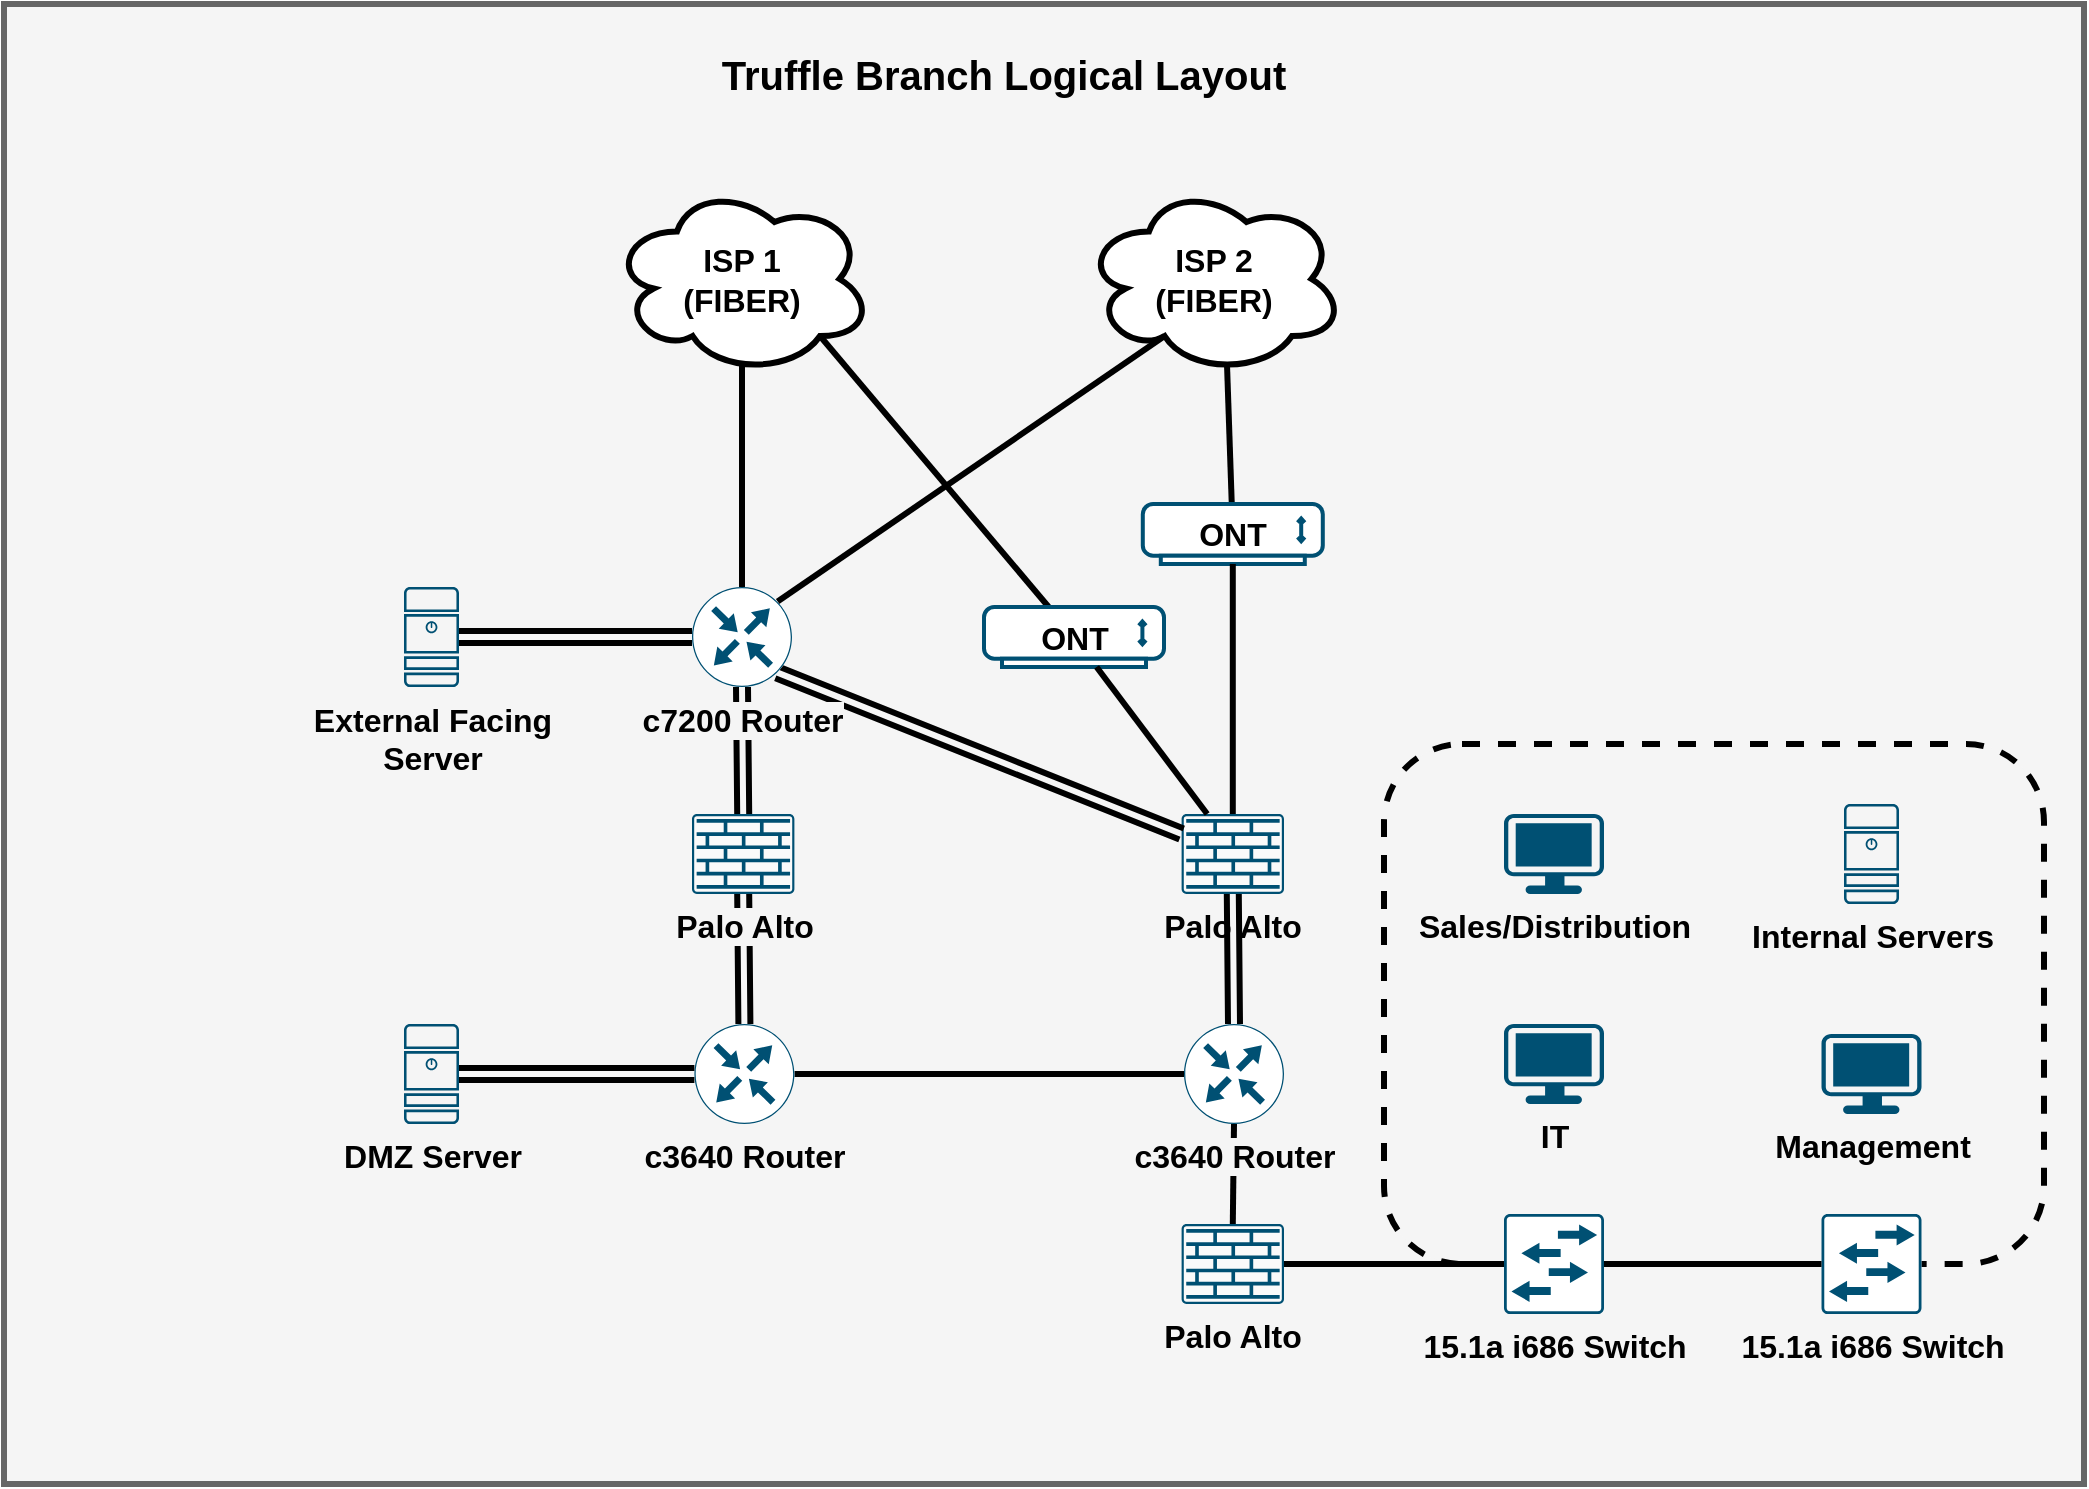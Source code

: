 <mxfile version="26.0.11">
  <diagram name="Page-1" id="c37626ed-c26b-45fb-9056-f9ebc6bb27b6">
    <mxGraphModel dx="1434" dy="759" grid="1" gridSize="10" guides="1" tooltips="1" connect="1" arrows="1" fold="1" page="1" pageScale="1" pageWidth="1100" pageHeight="850" background="none" math="0" shadow="0">
      <root>
        <mxCell id="0" />
        <mxCell id="1" parent="0" />
        <mxCell id="pjnQEubE4bMpfgBRHc-I-14" value="" style="rounded=0;whiteSpace=wrap;html=1;fillColor=#f5f5f5;strokeColor=#666666;fontColor=#333333;strokeWidth=3;" vertex="1" parent="1">
          <mxGeometry x="50" y="30" width="1040" height="740" as="geometry" />
        </mxCell>
        <mxCell id="bU7S4ERMX5JgMJu_IhuA-12" value="" style="endArrow=none;html=1;rounded=0;strokeWidth=3;exitX=1;exitY=0.5;exitDx=0;exitDy=0;exitPerimeter=0;entryX=0;entryY=0.5;entryDx=0;entryDy=0;entryPerimeter=0;" parent="1" source="pjnQEubE4bMpfgBRHc-I-20" target="pjnQEubE4bMpfgBRHc-I-19" edge="1">
          <mxGeometry width="50" height="50" relative="1" as="geometry">
            <mxPoint x="679" y="450" as="sourcePoint" />
            <mxPoint x="638.64" y="367.7" as="targetPoint" />
          </mxGeometry>
        </mxCell>
        <mxCell id="pjnQEubE4bMpfgBRHc-I-1" value="&lt;div&gt;&lt;b&gt;&lt;font style=&quot;font-size: 16px;&quot;&gt;ISP 1&lt;/font&gt;&lt;/b&gt;&lt;/div&gt;&lt;div&gt;&lt;b&gt;&lt;font style=&quot;font-size: 16px;&quot;&gt;(FIBER)&lt;/font&gt;&lt;/b&gt;&lt;/div&gt;" style="ellipse;shape=cloud;whiteSpace=wrap;html=1;strokeWidth=3;" vertex="1" parent="1">
          <mxGeometry x="354" y="120" width="130" height="95" as="geometry" />
        </mxCell>
        <mxCell id="pjnQEubE4bMpfgBRHc-I-2" value="&lt;div&gt;&lt;b&gt;&lt;font style=&quot;font-size: 16px;&quot;&gt;ISP 2&lt;/font&gt;&lt;/b&gt;&lt;/div&gt;&lt;div&gt;&lt;b&gt;&lt;font style=&quot;font-size: 16px;&quot;&gt;(FIBER)&lt;/font&gt;&lt;/b&gt;&lt;/div&gt;" style="ellipse;shape=cloud;whiteSpace=wrap;html=1;strokeWidth=3;" vertex="1" parent="1">
          <mxGeometry x="590" y="120" width="130" height="95" as="geometry" />
        </mxCell>
        <mxCell id="pjnQEubE4bMpfgBRHc-I-4" value="" style="endArrow=none;html=1;rounded=0;strokeWidth=3;entryX=0.55;entryY=0.95;entryDx=0;entryDy=0;entryPerimeter=0;" edge="1" parent="1" source="pjnQEubE4bMpfgBRHc-I-55" target="pjnQEubE4bMpfgBRHc-I-2">
          <mxGeometry width="50" height="50" relative="1" as="geometry">
            <mxPoint x="638.64" y="325.3" as="sourcePoint" />
            <mxPoint x="569" y="328" as="targetPoint" />
          </mxGeometry>
        </mxCell>
        <mxCell id="pjnQEubE4bMpfgBRHc-I-5" value="" style="endArrow=none;html=1;rounded=0;strokeWidth=3;entryX=0.8;entryY=0.8;entryDx=0;entryDy=0;entryPerimeter=0;" edge="1" parent="1" source="pjnQEubE4bMpfgBRHc-I-61" target="pjnQEubE4bMpfgBRHc-I-1">
          <mxGeometry width="50" height="50" relative="1" as="geometry">
            <mxPoint x="570" y="320" as="sourcePoint" />
            <mxPoint x="579" y="338" as="targetPoint" />
          </mxGeometry>
        </mxCell>
        <mxCell id="pjnQEubE4bMpfgBRHc-I-7" value="" style="endArrow=none;html=1;rounded=0;strokeWidth=3;exitX=0.31;exitY=0.8;exitDx=0;exitDy=0;exitPerimeter=0;entryX=0.856;entryY=0.145;entryDx=0;entryDy=0;entryPerimeter=0;" edge="1" parent="1" source="pjnQEubE4bMpfgBRHc-I-2" target="pjnQEubE4bMpfgBRHc-I-18">
          <mxGeometry width="50" height="50" relative="1" as="geometry">
            <mxPoint x="659" y="460" as="sourcePoint" />
            <mxPoint x="500.432" y="270.6" as="targetPoint" />
          </mxGeometry>
        </mxCell>
        <mxCell id="pjnQEubE4bMpfgBRHc-I-9" value="" style="endArrow=none;html=1;rounded=0;strokeWidth=3;entryX=0.5;entryY=0.937;entryDx=0;entryDy=0;entryPerimeter=0;exitX=0.5;exitY=0;exitDx=0;exitDy=0;exitPerimeter=0;" edge="1" parent="1" source="pjnQEubE4bMpfgBRHc-I-18" target="pjnQEubE4bMpfgBRHc-I-1">
          <mxGeometry width="50" height="50" relative="1" as="geometry">
            <mxPoint x="451" y="271" as="sourcePoint" />
            <mxPoint x="676" y="230" as="targetPoint" />
          </mxGeometry>
        </mxCell>
        <mxCell id="pjnQEubE4bMpfgBRHc-I-20" value="&lt;font style=&quot;font-size: 16px;&quot;&gt;&lt;b&gt;c3640 Router&lt;/b&gt;&lt;/font&gt;" style="sketch=0;points=[[0.5,0,0],[1,0.5,0],[0.5,1,0],[0,0.5,0],[0.145,0.145,0],[0.856,0.145,0],[0.855,0.856,0],[0.145,0.855,0]];verticalLabelPosition=bottom;html=1;verticalAlign=top;aspect=fixed;align=center;pointerEvents=1;shape=mxgraph.cisco19.rect;prIcon=router;labelBackgroundColor=light-dark(#f5f5f5, #272727);fillColor=#FFFFFF;strokeColor=light-dark(#005073, #436697);" vertex="1" parent="1">
          <mxGeometry x="395.2" y="540" width="50" height="50" as="geometry" />
        </mxCell>
        <mxCell id="pjnQEubE4bMpfgBRHc-I-22" value="&lt;b&gt;Palo Alto&lt;/b&gt;" style="sketch=0;points=[[0.015,0.015,0],[0.985,0.015,0],[0.985,0.985,0],[0.015,0.985,0],[0.25,0,0],[0.5,0,0],[0.75,0,0],[1,0.25,0],[1,0.5,0],[1,0.75,0],[0.75,1,0],[0.5,1,0],[0.25,1,0],[0,0.75,0],[0,0.5,0],[0,0.25,0]];verticalLabelPosition=bottom;html=1;verticalAlign=top;aspect=fixed;align=center;pointerEvents=1;shape=mxgraph.cisco19.rect;prIcon=firewall;fillColor=#FAFAFA;strokeColor=#005073;fontSize=16;" vertex="1" parent="1">
          <mxGeometry x="638.8" y="435" width="51.2" height="40" as="geometry" />
        </mxCell>
        <mxCell id="pjnQEubE4bMpfgBRHc-I-24" value="" style="endArrow=none;html=1;rounded=0;strokeWidth=3;exitX=0.5;exitY=0;exitDx=0;exitDy=0;exitPerimeter=0;entryX=0.5;entryY=1;entryDx=0;entryDy=0;entryPerimeter=0;shape=link;" edge="1" parent="1" source="pjnQEubE4bMpfgBRHc-I-19" target="pjnQEubE4bMpfgBRHc-I-22">
          <mxGeometry width="50" height="50" relative="1" as="geometry">
            <mxPoint x="644" y="216" as="sourcePoint" />
            <mxPoint x="514" y="291" as="targetPoint" />
          </mxGeometry>
        </mxCell>
        <mxCell id="pjnQEubE4bMpfgBRHc-I-27" value="" style="endArrow=none;html=1;rounded=0;strokeWidth=3;exitX=0.855;exitY=0.856;exitDx=0;exitDy=0;exitPerimeter=0;entryX=0;entryY=0.25;entryDx=0;entryDy=0;entryPerimeter=0;shape=link;" edge="1" parent="1" source="pjnQEubE4bMpfgBRHc-I-18" target="pjnQEubE4bMpfgBRHc-I-22">
          <mxGeometry width="50" height="50" relative="1" as="geometry">
            <mxPoint x="520" y="460" as="sourcePoint" />
            <mxPoint x="570" y="410" as="targetPoint" />
          </mxGeometry>
        </mxCell>
        <mxCell id="pjnQEubE4bMpfgBRHc-I-29" value="&lt;font style=&quot;font-size: 16px;&quot;&gt;&lt;b&gt;DMZ Server&lt;/b&gt;&lt;/font&gt;" style="sketch=0;points=[[0.015,0.015,0],[0.985,0.015,0],[0.985,0.985,0],[0.015,0.985,0],[0.25,0,0],[0.5,0,0],[0.75,0,0],[1,0.25,0],[1,0.5,0],[1,0.75,0],[0.75,1,0],[0.5,1,0],[0.25,1,0],[0,0.75,0],[0,0.5,0],[0,0.25,0]];verticalLabelPosition=bottom;html=1;verticalAlign=top;aspect=fixed;align=center;pointerEvents=1;shape=mxgraph.cisco19.server;fillColor=light-dark(#005073, #7d9cc6);strokeColor=light-dark(#FFFFFF,#436697);" vertex="1" parent="1">
          <mxGeometry x="250" y="540" width="27.5" height="50" as="geometry" />
        </mxCell>
        <mxCell id="pjnQEubE4bMpfgBRHc-I-30" value="" style="endArrow=none;html=1;rounded=0;strokeWidth=3;exitX=1;exitY=0.5;exitDx=0;exitDy=0;exitPerimeter=0;entryX=0;entryY=0.5;entryDx=0;entryDy=0;entryPerimeter=0;shape=link;" edge="1" parent="1" source="pjnQEubE4bMpfgBRHc-I-29" target="pjnQEubE4bMpfgBRHc-I-20">
          <mxGeometry width="50" height="50" relative="1" as="geometry">
            <mxPoint x="429" y="382" as="sourcePoint" />
            <mxPoint x="395.2" y="565" as="targetPoint" />
          </mxGeometry>
        </mxCell>
        <mxCell id="pjnQEubE4bMpfgBRHc-I-34" value="&lt;div&gt;&lt;font style=&quot;font-size: 16px;&quot;&gt;&lt;b&gt;External Facing&lt;/b&gt;&lt;/font&gt;&lt;/div&gt;&lt;div&gt;&lt;font style=&quot;font-size: 16px;&quot;&gt;&lt;b&gt;Server&lt;/b&gt;&lt;/font&gt;&lt;/div&gt;" style="sketch=0;points=[[0.015,0.015,0],[0.985,0.015,0],[0.985,0.985,0],[0.015,0.985,0],[0.25,0,0],[0.5,0,0],[0.75,0,0],[1,0.25,0],[1,0.5,0],[1,0.75,0],[0.75,1,0],[0.5,1,0],[0.25,1,0],[0,0.75,0],[0,0.5,0],[0,0.25,0]];verticalLabelPosition=bottom;html=1;verticalAlign=top;aspect=fixed;align=center;pointerEvents=1;shape=mxgraph.cisco19.server;fillColor=light-dark(#005073, #7d9cc6);strokeColor=light-dark(#FFFFFF,#436697);" vertex="1" parent="1">
          <mxGeometry x="250" y="321.5" width="27.5" height="50" as="geometry" />
        </mxCell>
        <mxCell id="pjnQEubE4bMpfgBRHc-I-37" value="" style="endArrow=none;html=1;rounded=0;strokeWidth=3;exitX=1;exitY=0.5;exitDx=0;exitDy=0;exitPerimeter=0;shape=link;entryX=0;entryY=0.5;entryDx=0;entryDy=0;entryPerimeter=0;" edge="1" parent="1" source="pjnQEubE4bMpfgBRHc-I-34" target="pjnQEubE4bMpfgBRHc-I-18">
          <mxGeometry width="50" height="50" relative="1" as="geometry">
            <mxPoint x="311.2" y="346.5" as="sourcePoint" />
            <mxPoint x="640" y="357" as="targetPoint" />
          </mxGeometry>
        </mxCell>
        <mxCell id="pjnQEubE4bMpfgBRHc-I-39" value="" style="endArrow=none;html=1;rounded=0;strokeWidth=3;exitX=0.5;exitY=0;exitDx=0;exitDy=0;exitPerimeter=0;entryX=0.5;entryY=1;entryDx=0;entryDy=0;entryPerimeter=0;shape=link;" edge="1" parent="1" source="pjnQEubE4bMpfgBRHc-I-38" target="pjnQEubE4bMpfgBRHc-I-18">
          <mxGeometry width="50" height="50" relative="1" as="geometry">
            <mxPoint x="404" y="525" as="sourcePoint" />
            <mxPoint x="288" y="525" as="targetPoint" />
          </mxGeometry>
        </mxCell>
        <mxCell id="pjnQEubE4bMpfgBRHc-I-18" value="&lt;font style=&quot;font-size: 16px;&quot;&gt;&lt;b&gt;c7200 Router&lt;/b&gt;&lt;/font&gt;" style="sketch=0;points=[[0.5,0,0],[1,0.5,0],[0.5,1,0],[0,0.5,0],[0.145,0.145,0],[0.856,0.145,0],[0.855,0.856,0],[0.145,0.855,0]];verticalLabelPosition=bottom;html=1;verticalAlign=top;aspect=fixed;align=center;pointerEvents=1;shape=mxgraph.cisco19.rect;prIcon=router;labelBackgroundColor=light-dark(#f5f5f5, #ededed);fillColor=#FFFFFF;strokeColor=light-dark(#005073, #436697);" vertex="1" parent="1">
          <mxGeometry x="394" y="321.5" width="50" height="50" as="geometry" />
        </mxCell>
        <mxCell id="pjnQEubE4bMpfgBRHc-I-42" value="" style="endArrow=none;html=1;rounded=0;strokeWidth=3;exitX=0.5;exitY=1;exitDx=0;exitDy=0;exitPerimeter=0;entryX=0.5;entryY=0;entryDx=0;entryDy=0;entryPerimeter=0;shape=link;" edge="1" parent="1" source="pjnQEubE4bMpfgBRHc-I-38" target="pjnQEubE4bMpfgBRHc-I-20">
          <mxGeometry width="50" height="50" relative="1" as="geometry">
            <mxPoint x="288" y="575" as="sourcePoint" />
            <mxPoint x="420.2" y="540" as="targetPoint" />
          </mxGeometry>
        </mxCell>
        <mxCell id="pjnQEubE4bMpfgBRHc-I-38" value="&lt;b&gt;Palo Alto&lt;/b&gt;" style="sketch=0;points=[[0.015,0.015,0],[0.985,0.015,0],[0.985,0.985,0],[0.015,0.985,0],[0.25,0,0],[0.5,0,0],[0.75,0,0],[1,0.25,0],[1,0.5,0],[1,0.75,0],[0.75,1,0],[0.5,1,0],[0.25,1,0],[0,0.75,0],[0,0.5,0],[0,0.25,0]];verticalLabelPosition=bottom;html=1;verticalAlign=top;aspect=fixed;align=center;pointerEvents=1;shape=mxgraph.cisco19.rect;prIcon=firewall;fillColor=#FAFAFA;strokeColor=#005073;fontSize=16;labelBackgroundColor=light-dark(#f5f5f5, #ededed);" vertex="1" parent="1">
          <mxGeometry x="394" y="435" width="51.2" height="40" as="geometry" />
        </mxCell>
        <mxCell id="pjnQEubE4bMpfgBRHc-I-44" value="" style="endArrow=none;html=1;rounded=0;strokeWidth=3;exitX=0.5;exitY=0;exitDx=0;exitDy=0;exitPerimeter=0;entryX=0.5;entryY=1;entryDx=0;entryDy=0;entryPerimeter=0;" edge="1" parent="1" source="pjnQEubE4bMpfgBRHc-I-40" target="pjnQEubE4bMpfgBRHc-I-19">
          <mxGeometry width="50" height="50" relative="1" as="geometry">
            <mxPoint x="676" y="550" as="sourcePoint" />
            <mxPoint x="676" y="485" as="targetPoint" />
          </mxGeometry>
        </mxCell>
        <mxCell id="pjnQEubE4bMpfgBRHc-I-40" value="&lt;b&gt;Palo Alto&lt;/b&gt;" style="sketch=0;points=[[0.015,0.015,0],[0.985,0.015,0],[0.985,0.985,0],[0.015,0.985,0],[0.25,0,0],[0.5,0,0],[0.75,0,0],[1,0.25,0],[1,0.5,0],[1,0.75,0],[0.75,1,0],[0.5,1,0],[0.25,1,0],[0,0.75,0],[0,0.5,0],[0,0.25,0]];verticalLabelPosition=bottom;html=1;verticalAlign=top;aspect=fixed;align=center;pointerEvents=1;shape=mxgraph.cisco19.rect;prIcon=firewall;fillColor=#FAFAFA;strokeColor=#005073;fontSize=16;labelBackgroundColor=light-dark(#f5f5f5, #ededed);" vertex="1" parent="1">
          <mxGeometry x="638.8" y="640" width="51.2" height="40" as="geometry" />
        </mxCell>
        <mxCell id="pjnQEubE4bMpfgBRHc-I-19" value="&lt;font style=&quot;font-size: 16px;&quot;&gt;&lt;b&gt;c3640 Router&lt;/b&gt;&lt;/font&gt;" style="sketch=0;points=[[0.5,0,0],[1,0.5,0],[0.5,1,0],[0,0.5,0],[0.145,0.145,0],[0.856,0.145,0],[0.855,0.856,0],[0.145,0.855,0]];verticalLabelPosition=bottom;html=1;verticalAlign=top;aspect=fixed;align=center;pointerEvents=1;shape=mxgraph.cisco19.rect;prIcon=router;labelBackgroundColor=light-dark(#f5f5f5, #272727);fillColor=#FFFFFF;strokeColor=light-dark(#005073, #436697);" vertex="1" parent="1">
          <mxGeometry x="640" y="540" width="50" height="50" as="geometry" />
        </mxCell>
        <mxCell id="pjnQEubE4bMpfgBRHc-I-55" value="&lt;span style=&quot;color: rgb(0, 0, 0);&quot;&gt;&lt;b&gt;&lt;font style=&quot;font-size: 16px;&quot;&gt;ONT&lt;/font&gt;&lt;/b&gt;&lt;/span&gt;" style="fontColor=#0066CC;verticalAlign=middle;verticalLabelPosition=middle;labelPosition=center;align=center;html=1;outlineConnect=0;fillColor=#FFFFFF;strokeColor=light-dark(#005073, #7d9cc6);gradientColor=none;gradientDirection=north;strokeWidth=2;shape=mxgraph.networks.modem;" vertex="1" parent="1">
          <mxGeometry x="619.4" y="280" width="90" height="30" as="geometry" />
        </mxCell>
        <mxCell id="pjnQEubE4bMpfgBRHc-I-56" value="" style="rounded=1;whiteSpace=wrap;html=1;dashed=1;fillColor=#f5f5f5;fontColor=#333333;strokeColor=#000000;fontSize=12;strokeWidth=3;" vertex="1" parent="1">
          <mxGeometry x="740" y="400" width="330" height="260" as="geometry" />
        </mxCell>
        <mxCell id="pjnQEubE4bMpfgBRHc-I-57" value="&lt;div&gt;&lt;font style=&quot;font-size: 16px;&quot;&gt;&lt;b&gt;Sales/Distribution&lt;/b&gt;&lt;/font&gt;&lt;/div&gt;" style="points=[[0.03,0.03,0],[0.5,0,0],[0.97,0.03,0],[1,0.4,0],[0.97,0.745,0],[0.5,1,0],[0.03,0.745,0],[0,0.4,0]];verticalLabelPosition=bottom;sketch=0;html=1;verticalAlign=top;aspect=fixed;align=center;pointerEvents=1;shape=mxgraph.cisco19.workstation;fillColor=light-dark(#005073, #7d9cc6);strokeColor=light-dark(#FFFFFF,#436697);" vertex="1" parent="1">
          <mxGeometry x="800" y="435" width="50" height="40" as="geometry" />
        </mxCell>
        <mxCell id="pjnQEubE4bMpfgBRHc-I-58" value="&lt;font style=&quot;font-size: 16px;&quot;&gt;&lt;b&gt;IT&lt;/b&gt;&lt;/font&gt;" style="points=[[0.03,0.03,0],[0.5,0,0],[0.97,0.03,0],[1,0.4,0],[0.97,0.745,0],[0.5,1,0],[0.03,0.745,0],[0,0.4,0]];verticalLabelPosition=bottom;sketch=0;html=1;verticalAlign=top;aspect=fixed;align=center;pointerEvents=1;shape=mxgraph.cisco19.workstation;fillColor=light-dark(#005073, #7d9cc6);strokeColor=light-dark(#FFFFFF,#436697);" vertex="1" parent="1">
          <mxGeometry x="800" y="540" width="50" height="40" as="geometry" />
        </mxCell>
        <mxCell id="pjnQEubE4bMpfgBRHc-I-59" value="&lt;div&gt;&lt;font style=&quot;font-size: 16px;&quot;&gt;&lt;b&gt;Management&lt;/b&gt;&lt;/font&gt;&lt;/div&gt;" style="points=[[0.03,0.03,0],[0.5,0,0],[0.97,0.03,0],[1,0.4,0],[0.97,0.745,0],[0.5,1,0],[0.03,0.745,0],[0,0.4,0]];verticalLabelPosition=bottom;sketch=0;html=1;verticalAlign=top;aspect=fixed;align=center;pointerEvents=1;shape=mxgraph.cisco19.workstation;fillColor=light-dark(#005073, #7d9cc6);strokeColor=light-dark(#FFFFFF,#436697);" vertex="1" parent="1">
          <mxGeometry x="958.75" y="545" width="50" height="40" as="geometry" />
        </mxCell>
        <mxCell id="pjnQEubE4bMpfgBRHc-I-60" value="&lt;font style=&quot;font-size: 16px;&quot;&gt;&lt;b&gt;Internal &lt;/b&gt;&lt;/font&gt;&lt;font style=&quot;font-size: 16px;&quot;&gt;&lt;b&gt;&lt;font&gt;Server&lt;/font&gt;s&lt;/b&gt;&lt;/font&gt;" style="sketch=0;points=[[0.015,0.015,0],[0.985,0.015,0],[0.985,0.985,0],[0.015,0.985,0],[0.25,0,0],[0.5,0,0],[0.75,0,0],[1,0.25,0],[1,0.5,0],[1,0.75,0],[0.75,1,0],[0.5,1,0],[0.25,1,0],[0,0.75,0],[0,0.5,0],[0,0.25,0]];verticalLabelPosition=bottom;html=1;verticalAlign=top;aspect=fixed;align=center;pointerEvents=1;shape=mxgraph.cisco19.server;fillColor=light-dark(#005073, #7d9cc6);strokeColor=light-dark(#FFFFFF,#436697);" vertex="1" parent="1">
          <mxGeometry x="970" y="430" width="27.5" height="50" as="geometry" />
        </mxCell>
        <mxCell id="pjnQEubE4bMpfgBRHc-I-61" value="&lt;span style=&quot;color: rgb(0, 0, 0);&quot;&gt;&lt;b&gt;&lt;font style=&quot;font-size: 16px;&quot;&gt;ONT&lt;/font&gt;&lt;/b&gt;&lt;/span&gt;" style="fontColor=#0066CC;verticalAlign=middle;verticalLabelPosition=middle;labelPosition=center;align=center;html=1;outlineConnect=0;fillColor=#FFFFFF;strokeColor=light-dark(#005073, #7d9cc6);gradientColor=none;gradientDirection=north;strokeWidth=2;shape=mxgraph.networks.modem;" vertex="1" parent="1">
          <mxGeometry x="540" y="331.5" width="90" height="30" as="geometry" />
        </mxCell>
        <mxCell id="pjnQEubE4bMpfgBRHc-I-62" value="" style="endArrow=none;html=1;rounded=0;strokeWidth=3;entryX=0.5;entryY=0;entryDx=0;entryDy=0;entryPerimeter=0;" edge="1" parent="1" source="pjnQEubE4bMpfgBRHc-I-55" target="pjnQEubE4bMpfgBRHc-I-22">
          <mxGeometry width="50" height="50" relative="1" as="geometry">
            <mxPoint x="702" y="342" as="sourcePoint" />
            <mxPoint x="682" y="220" as="targetPoint" />
          </mxGeometry>
        </mxCell>
        <mxCell id="pjnQEubE4bMpfgBRHc-I-63" value="" style="endArrow=none;html=1;rounded=0;strokeWidth=3;entryX=0.25;entryY=0;entryDx=0;entryDy=0;entryPerimeter=0;" edge="1" parent="1" source="pjnQEubE4bMpfgBRHc-I-61" target="pjnQEubE4bMpfgBRHc-I-22">
          <mxGeometry width="50" height="50" relative="1" as="geometry">
            <mxPoint x="702" y="372" as="sourcePoint" />
            <mxPoint x="687" y="445" as="targetPoint" />
          </mxGeometry>
        </mxCell>
        <mxCell id="pjnQEubE4bMpfgBRHc-I-64" value="&lt;font style=&quot;font-size: 20px;&quot;&gt;&lt;b&gt;Truffle Branch Logical Layout&lt;/b&gt;&lt;/font&gt;" style="text;html=1;align=center;verticalAlign=middle;whiteSpace=wrap;rounded=0;" vertex="1" parent="1">
          <mxGeometry x="400" y="50" width="300" height="30" as="geometry" />
        </mxCell>
        <mxCell id="pjnQEubE4bMpfgBRHc-I-16" value="&lt;font style=&quot;font-size: 16px;&quot;&gt;&lt;b&gt;15.1a i686 Switch&lt;/b&gt;&lt;/font&gt;" style="sketch=0;points=[[0.015,0.015,0],[0.985,0.015,0],[0.985,0.985,0],[0.015,0.985,0],[0.25,0,0],[0.5,0,0],[0.75,0,0],[1,0.25,0],[1,0.5,0],[1,0.75,0],[0.75,1,0],[0.5,1,0],[0.25,1,0],[0,0.75,0],[0,0.5,0],[0,0.25,0]];verticalLabelPosition=bottom;html=1;verticalAlign=top;aspect=fixed;align=center;pointerEvents=1;shape=mxgraph.cisco19.rect;prIcon=l2_switch;labelBackgroundColor=light-dark(#f5f5f5, #141414);fillColor=#FFFFFF;strokeColor=light-dark(#005073, #436697);" vertex="1" parent="1">
          <mxGeometry x="800" y="635" width="50" height="50" as="geometry" />
        </mxCell>
        <mxCell id="pjnQEubE4bMpfgBRHc-I-17" value="&lt;font style=&quot;font-size: 16px;&quot;&gt;&lt;b&gt;15.1a i686 Switch&lt;/b&gt;&lt;/font&gt;" style="sketch=0;points=[[0.015,0.015,0],[0.985,0.015,0],[0.985,0.985,0],[0.015,0.985,0],[0.25,0,0],[0.5,0,0],[0.75,0,0],[1,0.25,0],[1,0.5,0],[1,0.75,0],[0.75,1,0],[0.5,1,0],[0.25,1,0],[0,0.75,0],[0,0.5,0],[0,0.25,0]];verticalLabelPosition=bottom;html=1;verticalAlign=top;aspect=fixed;align=center;pointerEvents=1;shape=mxgraph.cisco19.rect;prIcon=l2_switch;fillColor=#FFFFFF;strokeColor=light-dark(#005073, #436697);" vertex="1" parent="1">
          <mxGeometry x="958.75" y="635" width="50" height="50" as="geometry" />
        </mxCell>
        <mxCell id="bU7S4ERMX5JgMJu_IhuA-19" value="" style="endArrow=none;html=1;rounded=0;strokeWidth=3;exitX=0;exitY=0.5;exitDx=0;exitDy=0;exitPerimeter=0;entryX=1;entryY=0.5;entryDx=0;entryDy=0;entryPerimeter=0;" parent="1" source="pjnQEubE4bMpfgBRHc-I-17" target="pjnQEubE4bMpfgBRHc-I-16" edge="1">
          <mxGeometry width="50" height="50" relative="1" as="geometry">
            <mxPoint x="659" y="590" as="sourcePoint" />
            <mxPoint x="659" y="513" as="targetPoint" />
          </mxGeometry>
        </mxCell>
        <mxCell id="pjnQEubE4bMpfgBRHc-I-43" value="" style="endArrow=none;html=1;rounded=0;strokeWidth=3;exitX=0;exitY=0.5;exitDx=0;exitDy=0;exitPerimeter=0;entryX=1;entryY=0.5;entryDx=0;entryDy=0;entryPerimeter=0;" edge="1" parent="1" source="pjnQEubE4bMpfgBRHc-I-16" target="pjnQEubE4bMpfgBRHc-I-40">
          <mxGeometry width="50" height="50" relative="1" as="geometry">
            <mxPoint x="675" y="670" as="sourcePoint" />
            <mxPoint x="676" y="600" as="targetPoint" />
          </mxGeometry>
        </mxCell>
      </root>
    </mxGraphModel>
  </diagram>
</mxfile>
